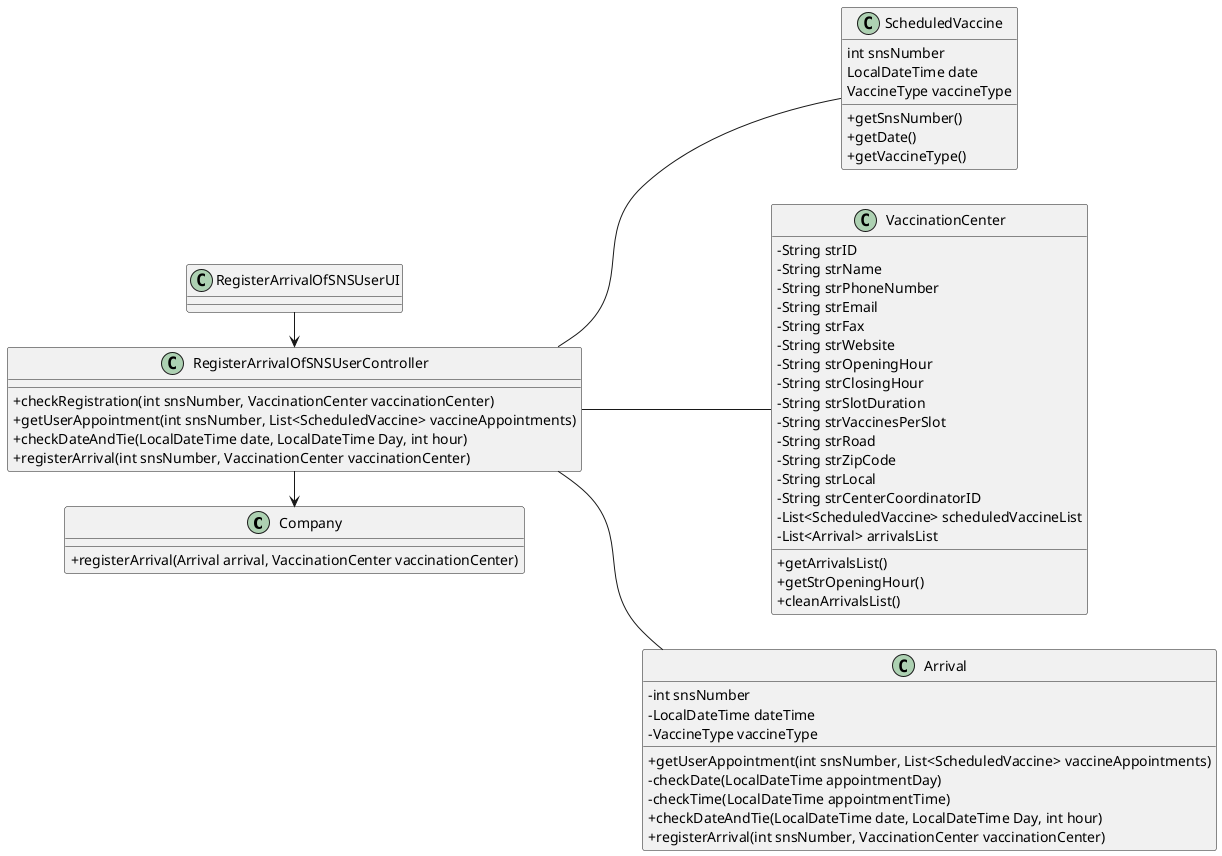 @startuml
'https://plantuml.com/class-diagram

skinparam classAttributeIconSize 0

class Company {
+registerArrival(Arrival arrival, VaccinationCenter vaccinationCenter)
}

class ScheduledVaccine {
int snsNumber
LocalDateTime date
VaccineType vaccineType
+getSnsNumber()
+getDate()
+getVaccineType()
}

class VaccinationCenter {
-String strID
-String strName
-String strPhoneNumber
-String strEmail
-String strFax
-String strWebsite
-String strOpeningHour
-String strClosingHour
-String strSlotDuration
-String strVaccinesPerSlot
-String strRoad
-String strZipCode
-String strLocal
-String strCenterCoordinatorID
-List<ScheduledVaccine> scheduledVaccineList
-List<Arrival> arrivalsList
+getArrivalsList()
+getStrOpeningHour()
+cleanArrivalsList()
}


class RegisterArrivalOfSNSUserUI

class RegisterArrivalOfSNSUserController{
+checkRegistration(int snsNumber, VaccinationCenter vaccinationCenter)
+getUserAppointment(int snsNumber, List<ScheduledVaccine> vaccineAppointments)
+checkDateAndTie(LocalDateTime date, LocalDateTime Day, int hour)
+registerArrival(int snsNumber, VaccinationCenter vaccinationCenter)
}

class Arrival {
-int snsNumber
-LocalDateTime dateTime
-VaccineType vaccineType
+getUserAppointment(int snsNumber, List<ScheduledVaccine> vaccineAppointments)
-checkDate(LocalDateTime appointmentDay)
-checkTime(LocalDateTime appointmentTime)
+checkDateAndTie(LocalDateTime date, LocalDateTime Day, int hour)
+registerArrival(int snsNumber, VaccinationCenter vaccinationCenter)
}


left to right direction

RegisterArrivalOfSNSUserController -> Company
RegisterArrivalOfSNSUserController -- Arrival
RegisterArrivalOfSNSUserController -- VaccinationCenter
RegisterArrivalOfSNSUserController -- ScheduledVaccine
RegisterArrivalOfSNSUserUI -> RegisterArrivalOfSNSUserController

@enduml